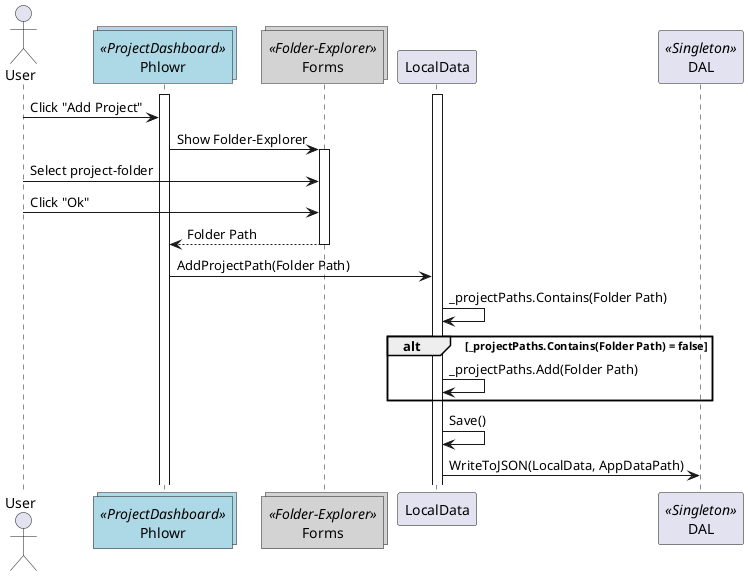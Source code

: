 @startuml addProjectSequence
Actor User
collections Phlowr <<ProjectDashboard>> #LightBlue
collections Forms <<Folder-Explorer>> #LightGray
participant LocalData
participant DAL <<Singleton>>

Activate Phlowr
activate LocalData

User -> Phlowr : Click "Add Project"

Phlowr -> Forms : Show Folder-Explorer
activate Forms
User -> Forms : Select project-folder
User -> Forms : Click "Ok"
Forms --> Phlowr: Folder Path
deactivate Forms

Phlowr -> LocalData : AddProjectPath(Folder Path)
LocalData -> LocalData: _projectPaths.Contains(Folder Path)
alt _projectPaths.Contains(Folder Path) = false
LocalData -> LocalData: _projectPaths.Add(Folder Path)

end
LocalData -> LocalData : Save()
LocalData -> DAL : WriteToJSON(LocalData, AppDataPath)

@enduml